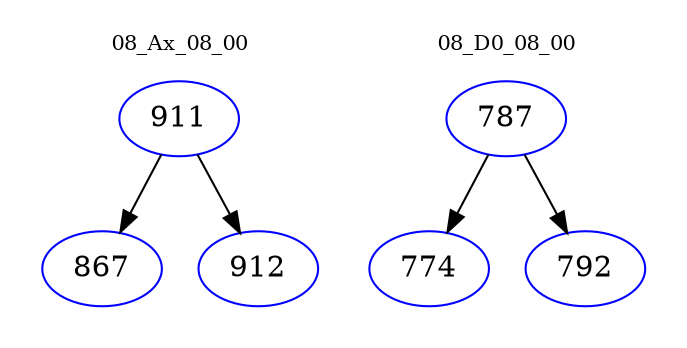 digraph{
subgraph cluster_0 {
color = white
label = "08_Ax_08_00";
fontsize=10;
T0_911 [label="911", color="blue"]
T0_911 -> T0_867 [color="black"]
T0_867 [label="867", color="blue"]
T0_911 -> T0_912 [color="black"]
T0_912 [label="912", color="blue"]
}
subgraph cluster_1 {
color = white
label = "08_D0_08_00";
fontsize=10;
T1_787 [label="787", color="blue"]
T1_787 -> T1_774 [color="black"]
T1_774 [label="774", color="blue"]
T1_787 -> T1_792 [color="black"]
T1_792 [label="792", color="blue"]
}
}
